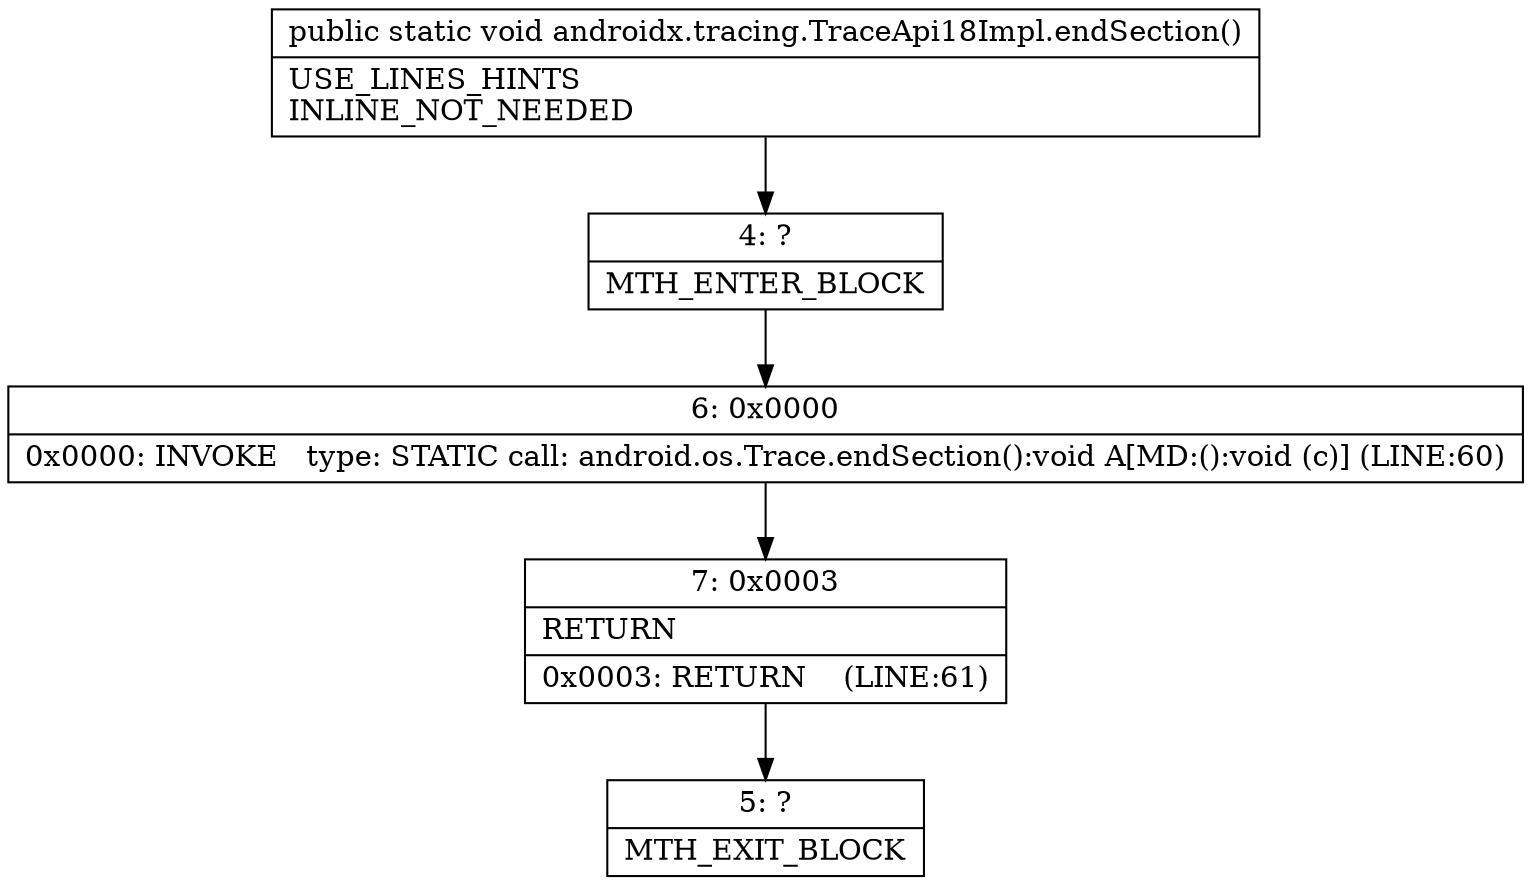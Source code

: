 digraph "CFG forandroidx.tracing.TraceApi18Impl.endSection()V" {
Node_4 [shape=record,label="{4\:\ ?|MTH_ENTER_BLOCK\l}"];
Node_6 [shape=record,label="{6\:\ 0x0000|0x0000: INVOKE   type: STATIC call: android.os.Trace.endSection():void A[MD:():void (c)] (LINE:60)\l}"];
Node_7 [shape=record,label="{7\:\ 0x0003|RETURN\l|0x0003: RETURN    (LINE:61)\l}"];
Node_5 [shape=record,label="{5\:\ ?|MTH_EXIT_BLOCK\l}"];
MethodNode[shape=record,label="{public static void androidx.tracing.TraceApi18Impl.endSection()  | USE_LINES_HINTS\lINLINE_NOT_NEEDED\l}"];
MethodNode -> Node_4;Node_4 -> Node_6;
Node_6 -> Node_7;
Node_7 -> Node_5;
}

